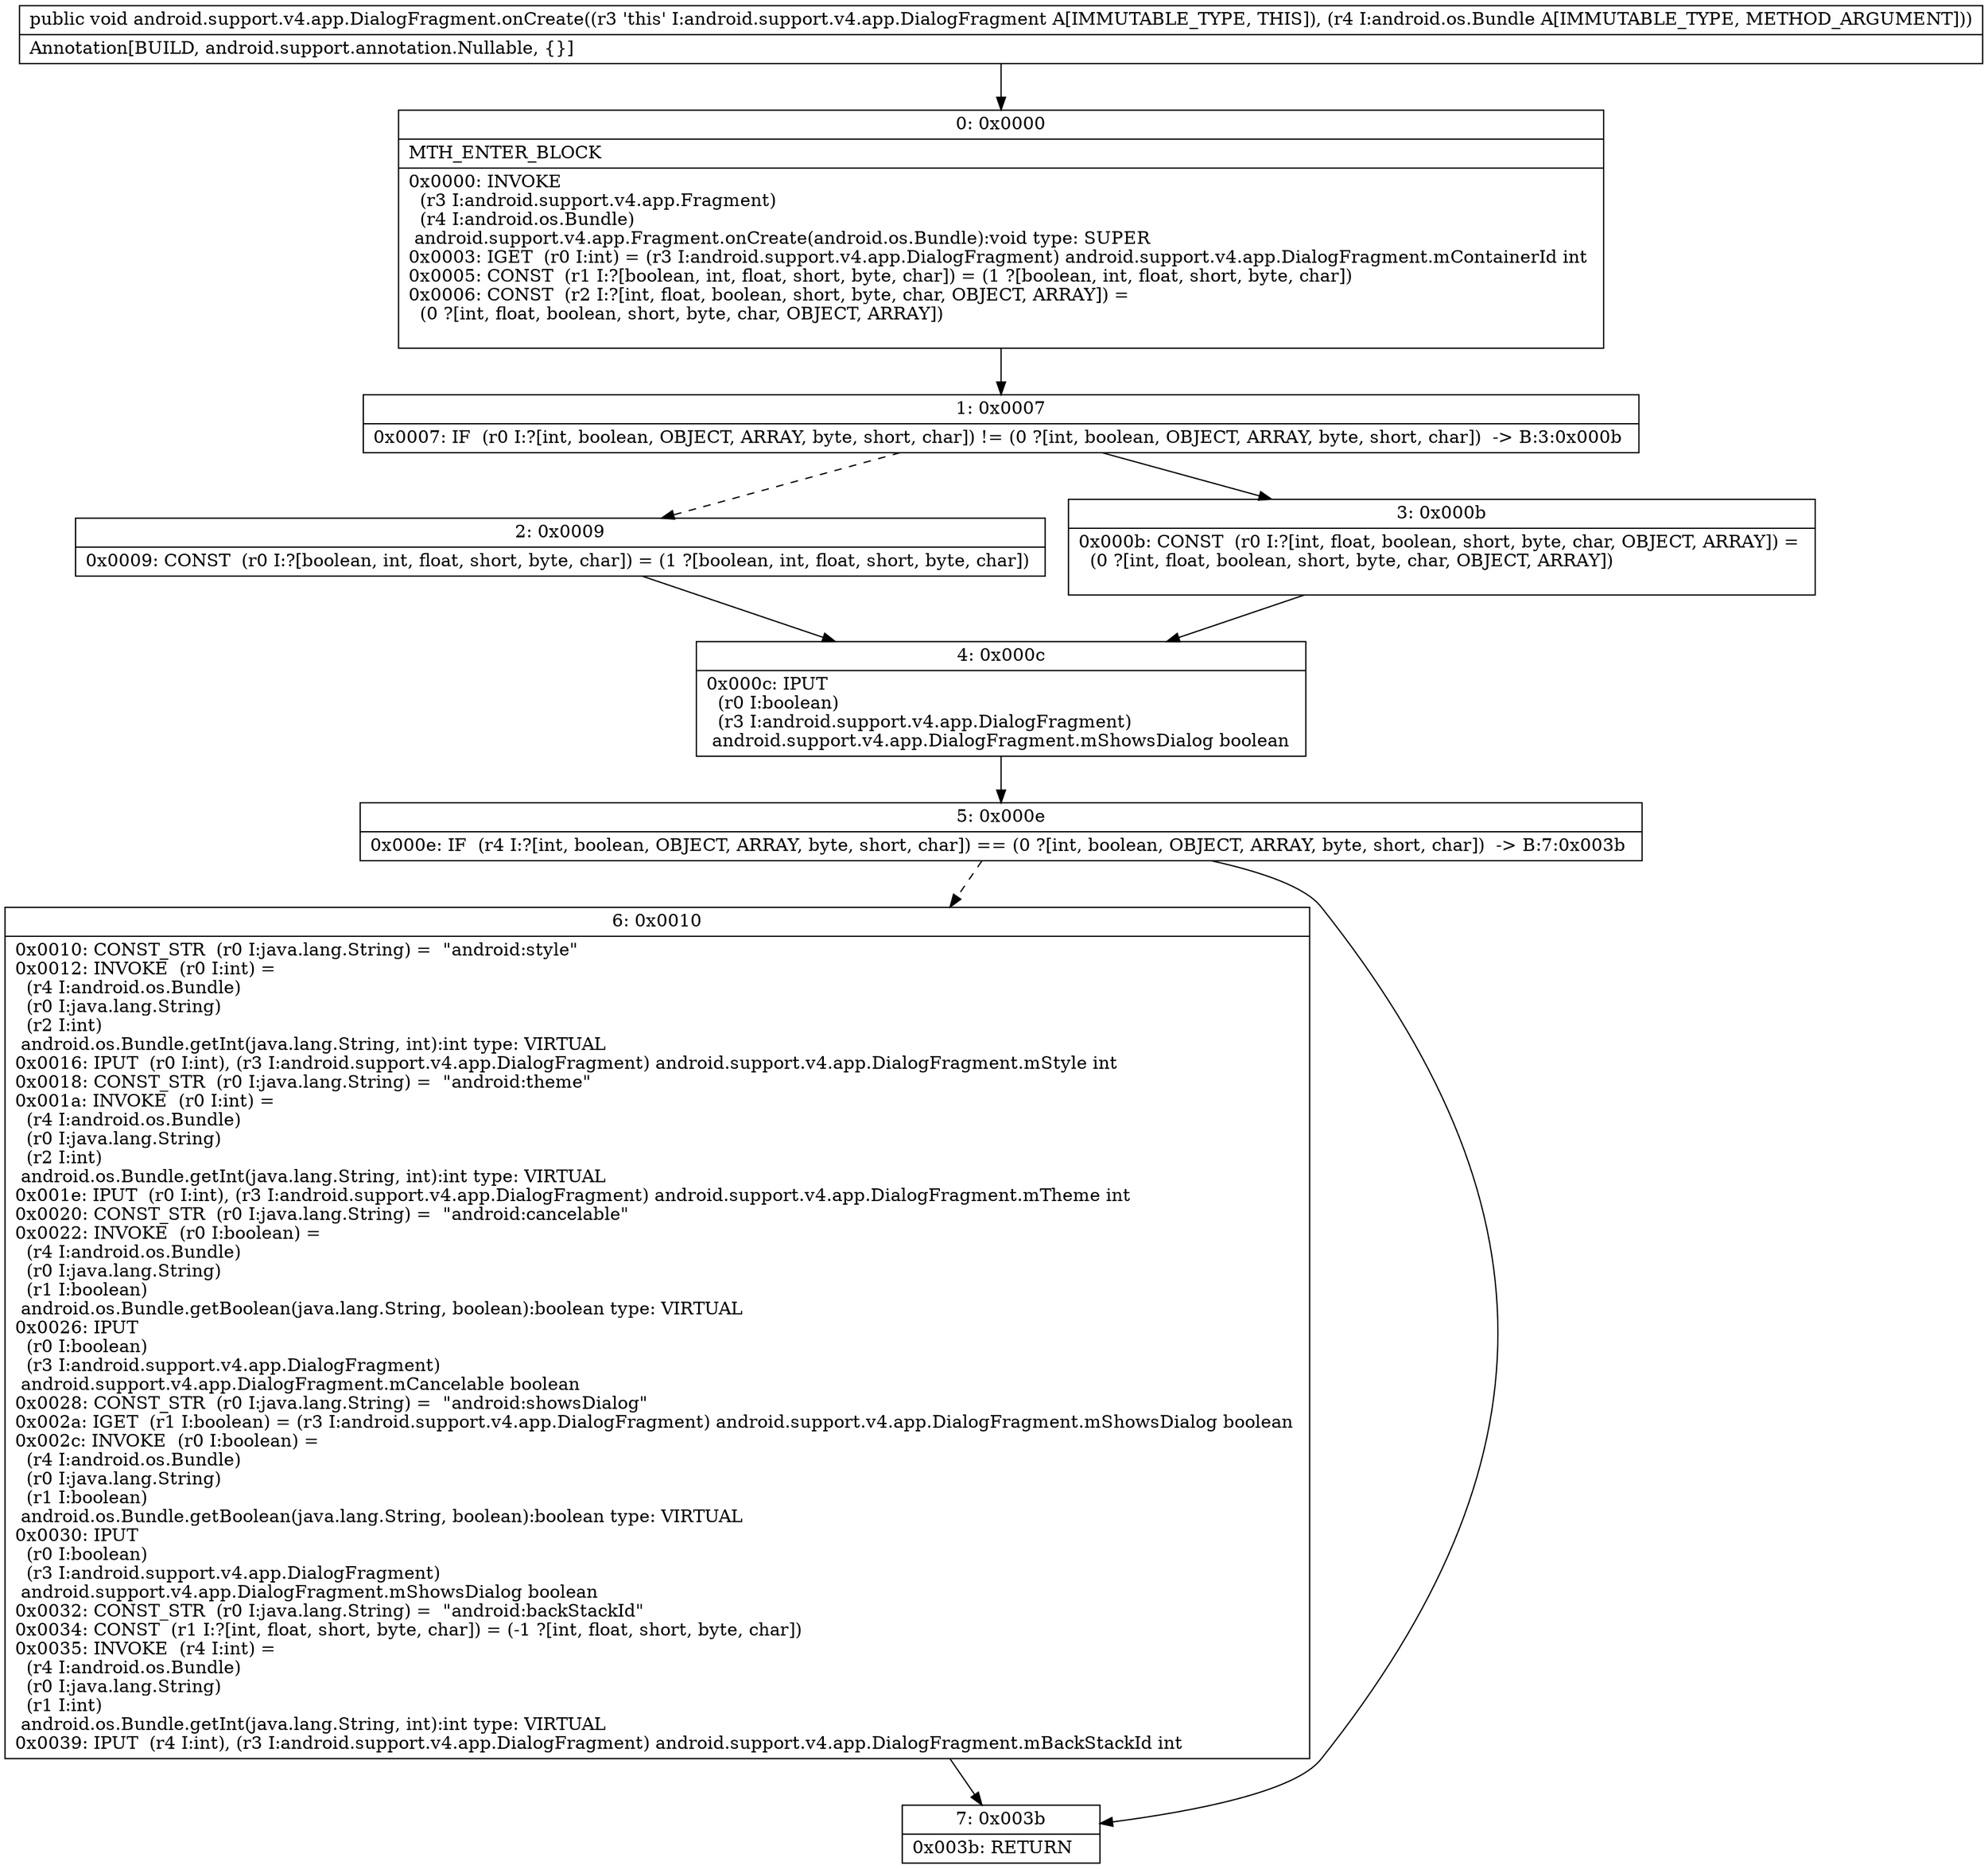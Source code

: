 digraph "CFG forandroid.support.v4.app.DialogFragment.onCreate(Landroid\/os\/Bundle;)V" {
Node_0 [shape=record,label="{0\:\ 0x0000|MTH_ENTER_BLOCK\l|0x0000: INVOKE  \l  (r3 I:android.support.v4.app.Fragment)\l  (r4 I:android.os.Bundle)\l android.support.v4.app.Fragment.onCreate(android.os.Bundle):void type: SUPER \l0x0003: IGET  (r0 I:int) = (r3 I:android.support.v4.app.DialogFragment) android.support.v4.app.DialogFragment.mContainerId int \l0x0005: CONST  (r1 I:?[boolean, int, float, short, byte, char]) = (1 ?[boolean, int, float, short, byte, char]) \l0x0006: CONST  (r2 I:?[int, float, boolean, short, byte, char, OBJECT, ARRAY]) = \l  (0 ?[int, float, boolean, short, byte, char, OBJECT, ARRAY])\l \l}"];
Node_1 [shape=record,label="{1\:\ 0x0007|0x0007: IF  (r0 I:?[int, boolean, OBJECT, ARRAY, byte, short, char]) != (0 ?[int, boolean, OBJECT, ARRAY, byte, short, char])  \-\> B:3:0x000b \l}"];
Node_2 [shape=record,label="{2\:\ 0x0009|0x0009: CONST  (r0 I:?[boolean, int, float, short, byte, char]) = (1 ?[boolean, int, float, short, byte, char]) \l}"];
Node_3 [shape=record,label="{3\:\ 0x000b|0x000b: CONST  (r0 I:?[int, float, boolean, short, byte, char, OBJECT, ARRAY]) = \l  (0 ?[int, float, boolean, short, byte, char, OBJECT, ARRAY])\l \l}"];
Node_4 [shape=record,label="{4\:\ 0x000c|0x000c: IPUT  \l  (r0 I:boolean)\l  (r3 I:android.support.v4.app.DialogFragment)\l android.support.v4.app.DialogFragment.mShowsDialog boolean \l}"];
Node_5 [shape=record,label="{5\:\ 0x000e|0x000e: IF  (r4 I:?[int, boolean, OBJECT, ARRAY, byte, short, char]) == (0 ?[int, boolean, OBJECT, ARRAY, byte, short, char])  \-\> B:7:0x003b \l}"];
Node_6 [shape=record,label="{6\:\ 0x0010|0x0010: CONST_STR  (r0 I:java.lang.String) =  \"android:style\" \l0x0012: INVOKE  (r0 I:int) = \l  (r4 I:android.os.Bundle)\l  (r0 I:java.lang.String)\l  (r2 I:int)\l android.os.Bundle.getInt(java.lang.String, int):int type: VIRTUAL \l0x0016: IPUT  (r0 I:int), (r3 I:android.support.v4.app.DialogFragment) android.support.v4.app.DialogFragment.mStyle int \l0x0018: CONST_STR  (r0 I:java.lang.String) =  \"android:theme\" \l0x001a: INVOKE  (r0 I:int) = \l  (r4 I:android.os.Bundle)\l  (r0 I:java.lang.String)\l  (r2 I:int)\l android.os.Bundle.getInt(java.lang.String, int):int type: VIRTUAL \l0x001e: IPUT  (r0 I:int), (r3 I:android.support.v4.app.DialogFragment) android.support.v4.app.DialogFragment.mTheme int \l0x0020: CONST_STR  (r0 I:java.lang.String) =  \"android:cancelable\" \l0x0022: INVOKE  (r0 I:boolean) = \l  (r4 I:android.os.Bundle)\l  (r0 I:java.lang.String)\l  (r1 I:boolean)\l android.os.Bundle.getBoolean(java.lang.String, boolean):boolean type: VIRTUAL \l0x0026: IPUT  \l  (r0 I:boolean)\l  (r3 I:android.support.v4.app.DialogFragment)\l android.support.v4.app.DialogFragment.mCancelable boolean \l0x0028: CONST_STR  (r0 I:java.lang.String) =  \"android:showsDialog\" \l0x002a: IGET  (r1 I:boolean) = (r3 I:android.support.v4.app.DialogFragment) android.support.v4.app.DialogFragment.mShowsDialog boolean \l0x002c: INVOKE  (r0 I:boolean) = \l  (r4 I:android.os.Bundle)\l  (r0 I:java.lang.String)\l  (r1 I:boolean)\l android.os.Bundle.getBoolean(java.lang.String, boolean):boolean type: VIRTUAL \l0x0030: IPUT  \l  (r0 I:boolean)\l  (r3 I:android.support.v4.app.DialogFragment)\l android.support.v4.app.DialogFragment.mShowsDialog boolean \l0x0032: CONST_STR  (r0 I:java.lang.String) =  \"android:backStackId\" \l0x0034: CONST  (r1 I:?[int, float, short, byte, char]) = (\-1 ?[int, float, short, byte, char]) \l0x0035: INVOKE  (r4 I:int) = \l  (r4 I:android.os.Bundle)\l  (r0 I:java.lang.String)\l  (r1 I:int)\l android.os.Bundle.getInt(java.lang.String, int):int type: VIRTUAL \l0x0039: IPUT  (r4 I:int), (r3 I:android.support.v4.app.DialogFragment) android.support.v4.app.DialogFragment.mBackStackId int \l}"];
Node_7 [shape=record,label="{7\:\ 0x003b|0x003b: RETURN   \l}"];
MethodNode[shape=record,label="{public void android.support.v4.app.DialogFragment.onCreate((r3 'this' I:android.support.v4.app.DialogFragment A[IMMUTABLE_TYPE, THIS]), (r4 I:android.os.Bundle A[IMMUTABLE_TYPE, METHOD_ARGUMENT]))  | Annotation[BUILD, android.support.annotation.Nullable, \{\}]\l}"];
MethodNode -> Node_0;
Node_0 -> Node_1;
Node_1 -> Node_2[style=dashed];
Node_1 -> Node_3;
Node_2 -> Node_4;
Node_3 -> Node_4;
Node_4 -> Node_5;
Node_5 -> Node_6[style=dashed];
Node_5 -> Node_7;
Node_6 -> Node_7;
}

